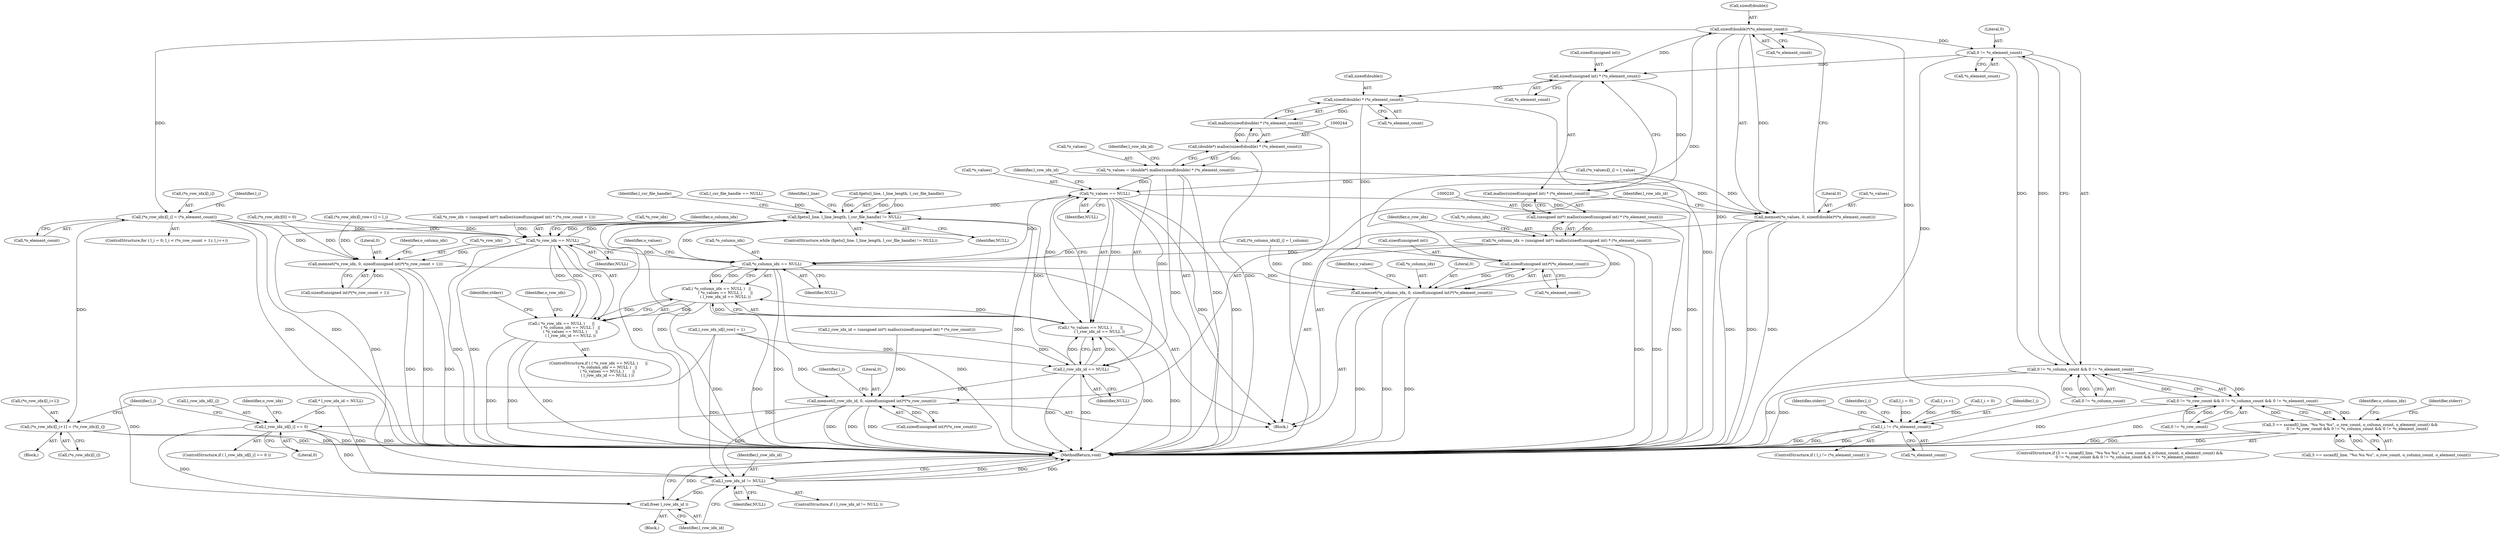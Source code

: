 digraph "0_libxsmm_151481489192e6d1997f8bde52c5c425ea41741d@API" {
"1000309" [label="(Call,sizeof(double)*(*o_element_count))"];
"1000300" [label="(Call,sizeof(unsigned int)*(*o_element_count))"];
"1000246" [label="(Call,sizeof(double) * (*o_element_count))"];
"1000222" [label="(Call,sizeof(unsigned int) * (*o_element_count))"];
"1000309" [label="(Call,sizeof(double)*(*o_element_count))"];
"1000211" [label="(Call,0 != *o_element_count)"];
"1000206" [label="(Call,0 != *o_column_count && 0 != *o_element_count)"];
"1000201" [label="(Call,0 != *o_row_count && 0 != *o_column_count && 0 != *o_element_count)"];
"1000192" [label="(Call,3 == sscanf(l_line, \"%u %u %u\", o_row_count, o_column_count, o_element_count) &&\n            0 != *o_row_count && 0 != *o_column_count && 0 != *o_element_count)"];
"1000221" [label="(Call,malloc(sizeof(unsigned int) * (*o_element_count)))"];
"1000219" [label="(Call,(unsigned int*) malloc(sizeof(unsigned int) * (*o_element_count)))"];
"1000216" [label="(Call,*o_column_idx = (unsigned int*) malloc(sizeof(unsigned int) * (*o_element_count)))"];
"1000268" [label="(Call,*o_column_idx == NULL)"];
"1000159" [label="(Call,fgets(l_line, l_line_length, l_csr_file_handle) != NULL)"];
"1000263" [label="(Call,*o_row_idx == NULL)"];
"1000262" [label="(Call,( *o_row_idx == NULL )      ||\n               ( *o_column_idx == NULL )   ||\n               ( *o_values == NULL )       ||\n               ( l_row_idx_id == NULL ))"];
"1000285" [label="(Call,memset(*o_row_idx, 0, sizeof(unsigned int)*(*o_row_count + 1)))"];
"1000454" [label="(Call,l_row_idx_id != NULL)"];
"1000458" [label="(Call,free( l_row_idx_id ))"];
"1000267" [label="(Call,( *o_column_idx == NULL )   ||\n               ( *o_values == NULL )       ||\n               ( l_row_idx_id == NULL ))"];
"1000273" [label="(Call,*o_values == NULL)"];
"1000272" [label="(Call,( *o_values == NULL )       ||\n               ( l_row_idx_id == NULL ))"];
"1000277" [label="(Call,l_row_idx_id == NULL)"];
"1000314" [label="(Call,memset(l_row_idx_id, 0, sizeof(unsigned int)*(*o_row_count)))"];
"1000436" [label="(Call,l_row_idx_id[l_i] == 0)"];
"1000305" [label="(Call,memset(*o_values, 0, sizeof(double)*(*o_element_count)))"];
"1000296" [label="(Call,memset(*o_column_idx, 0, sizeof(unsigned int)*(*o_element_count)))"];
"1000245" [label="(Call,malloc(sizeof(double) * (*o_element_count)))"];
"1000243" [label="(Call,(double*) malloc(sizeof(double) * (*o_element_count)))"];
"1000240" [label="(Call,*o_values = (double*) malloc(sizeof(double) * (*o_element_count)))"];
"1000334" [label="(Call,(*o_row_idx)[l_i] = (*o_element_count))"];
"1000442" [label="(Call,(*o_row_idx)[l_i+1] = (*o_row_idx)[l_i])"];
"1000415" [label="(Call,l_i != (*o_element_count))"];
"1000249" [label="(Call,*o_element_count)"];
"1000453" [label="(ControlStructure,if ( l_row_idx_id != NULL ))"];
"1000274" [label="(Call,*o_values)"];
"1000391" [label="(Call,(*o_values)[l_i] = l_value)"];
"1000308" [label="(Literal,0)"];
"1000243" [label="(Call,(double*) malloc(sizeof(double) * (*o_element_count)))"];
"1000288" [label="(Literal,0)"];
"1000298" [label="(Identifier,o_column_idx)"];
"1000286" [label="(Call,*o_row_idx)"];
"1000449" [label="(Call,(*o_row_idx)[l_i])"];
"1000207" [label="(Call,0 != *o_column_count)"];
"1000191" [label="(ControlStructure,if (3 == sscanf(l_line, \"%u %u %u\", o_row_count, o_column_count, o_element_count) &&\n            0 != *o_row_count && 0 != *o_column_count && 0 != *o_element_count))"];
"1000137" [label="(Call,* l_row_idx_id = NULL)"];
"1000158" [label="(ControlStructure,while (fgets(l_line, l_line_length, l_csr_file_handle) != NULL))"];
"1000415" [label="(Call,l_i != (*o_element_count))"];
"1000218" [label="(Identifier,o_column_idx)"];
"1000271" [label="(Identifier,NULL)"];
"1000436" [label="(Call,l_row_idx_id[l_i] == 0)"];
"1000309" [label="(Call,sizeof(double)*(*o_element_count))"];
"1000314" [label="(Call,memset(l_row_idx_id, 0, sizeof(unsigned int)*(*o_row_count)))"];
"1000285" [label="(Call,memset(*o_row_idx, 0, sizeof(unsigned int)*(*o_row_count + 1)))"];
"1000433" [label="(Identifier,l_i)"];
"1000307" [label="(Identifier,o_values)"];
"1000206" [label="(Call,0 != *o_column_count && 0 != *o_element_count)"];
"1000437" [label="(Call,l_row_idx_id[l_i])"];
"1000277" [label="(Call,l_row_idx_id == NULL)"];
"1000455" [label="(Identifier,l_row_idx_id)"];
"1000454" [label="(Call,l_row_idx_id != NULL)"];
"1000421" [label="(Identifier,stderr)"];
"1000435" [label="(ControlStructure,if ( l_row_idx_id[l_i] == 0 ))"];
"1000356" [label="(Identifier,stderr)"];
"1000297" [label="(Call,*o_column_idx)"];
"1000266" [label="(Identifier,NULL)"];
"1000275" [label="(Identifier,o_values)"];
"1000212" [label="(Literal,0)"];
"1000413" [label="(Identifier,l_csr_file_handle)"];
"1000322" [label="(ControlStructure,for ( l_i = 0; l_i < (*o_row_count + 1); l_i++))"];
"1000150" [label="(Call,l_csr_file_handle == NULL)"];
"1000459" [label="(Identifier,l_row_idx_id)"];
"1000227" [label="(Call,*o_row_idx = (unsigned int*) malloc(sizeof(unsigned int) * (*o_row_count + 1)))"];
"1000216" [label="(Call,*o_column_idx = (unsigned int*) malloc(sizeof(unsigned int) * (*o_element_count)))"];
"1000159" [label="(Call,fgets(l_line, l_line_length, l_csr_file_handle) != NULL)"];
"1000246" [label="(Call,sizeof(double) * (*o_element_count))"];
"1000222" [label="(Call,sizeof(unsigned int) * (*o_element_count))"];
"1000217" [label="(Call,*o_column_idx)"];
"1000201" [label="(Call,0 != *o_row_count && 0 != *o_column_count && 0 != *o_element_count)"];
"1000169" [label="(Identifier,l_line)"];
"1000164" [label="(Identifier,NULL)"];
"1000160" [label="(Call,fgets(l_line, l_line_length, l_csr_file_handle))"];
"1000417" [label="(Call,*o_element_count)"];
"1000324" [label="(Identifier,l_i)"];
"1000268" [label="(Call,*o_column_idx == NULL)"];
"1000385" [label="(Call,(*o_column_idx)[l_i] = l_column)"];
"1000312" [label="(Call,*o_element_count)"];
"1000443" [label="(Call,(*o_row_idx)[l_i+1])"];
"1000279" [label="(Identifier,NULL)"];
"1000221" [label="(Call,malloc(sizeof(unsigned int) * (*o_element_count)))"];
"1000315" [label="(Identifier,l_row_idx_id)"];
"1000299" [label="(Literal,0)"];
"1000264" [label="(Call,*o_row_idx)"];
"1000270" [label="(Identifier,o_column_idx)"];
"1000426" [label="(Identifier,l_i)"];
"1000240" [label="(Call,*o_values = (double*) malloc(sizeof(double) * (*o_element_count)))"];
"1000141" [label="(Call,l_i = 0)"];
"1000193" [label="(Call,3 == sscanf(l_line, \"%u %u %u\", o_row_count, o_column_count, o_element_count))"];
"1000276" [label="(Identifier,NULL)"];
"1000300" [label="(Call,sizeof(unsigned int)*(*o_element_count))"];
"1000457" [label="(Block,)"];
"1000211" [label="(Call,0 != *o_element_count)"];
"1000263" [label="(Call,*o_row_idx == NULL)"];
"1000272" [label="(Call,( *o_values == NULL )       ||\n               ( l_row_idx_id == NULL ))"];
"1000241" [label="(Call,*o_values)"];
"1000335" [label="(Call,(*o_row_idx)[l_i])"];
"1000192" [label="(Call,3 == sscanf(l_line, \"%u %u %u\", o_row_count, o_column_count, o_element_count) &&\n            0 != *o_row_count && 0 != *o_column_count && 0 != *o_element_count)"];
"1000310" [label="(Call,sizeof(double))"];
"1000334" [label="(Call,(*o_row_idx)[l_i] = (*o_element_count))"];
"1000317" [label="(Call,sizeof(unsigned int)*(*o_row_count))"];
"1000442" [label="(Call,(*o_row_idx)[l_i+1] = (*o_row_idx)[l_i])"];
"1000252" [label="(Identifier,l_row_idx_id)"];
"1000296" [label="(Call,memset(*o_column_idx, 0, sizeof(unsigned int)*(*o_element_count)))"];
"1000316" [label="(Literal,0)"];
"1000397" [label="(Call,l_i++)"];
"1000202" [label="(Call,0 != *o_row_count)"];
"1000460" [label="(MethodReturn,void)"];
"1000399" [label="(Call,l_row_idx_id[l_row] = 1)"];
"1000305" [label="(Call,memset(*o_values, 0, sizeof(double)*(*o_element_count)))"];
"1000456" [label="(Identifier,NULL)"];
"1000247" [label="(Call,sizeof(double))"];
"1000219" [label="(Call,(unsigned int*) malloc(sizeof(unsigned int) * (*o_element_count)))"];
"1000267" [label="(Call,( *o_column_idx == NULL )   ||\n               ( *o_values == NULL )       ||\n               ( l_row_idx_id == NULL ))"];
"1000223" [label="(Call,sizeof(unsigned int))"];
"1000303" [label="(Call,*o_element_count)"];
"1000278" [label="(Identifier,l_row_idx_id)"];
"1000347" [label="(Call,l_i = 0)"];
"1000251" [label="(Call,l_row_idx_id = (unsigned int*) malloc(sizeof(unsigned int) * (*o_row_count)))"];
"1000333" [label="(Identifier,l_i)"];
"1000225" [label="(Call,*o_element_count)"];
"1000213" [label="(Call,*o_element_count)"];
"1000440" [label="(Literal,0)"];
"1000262" [label="(Call,( *o_row_idx == NULL )      ||\n               ( *o_column_idx == NULL )   ||\n               ( *o_values == NULL )       ||\n               ( l_row_idx_id == NULL ))"];
"1000301" [label="(Call,sizeof(unsigned int))"];
"1000441" [label="(Block,)"];
"1000306" [label="(Call,*o_values)"];
"1000269" [label="(Call,*o_column_idx)"];
"1000282" [label="(Identifier,stderr)"];
"1000287" [label="(Identifier,o_row_idx)"];
"1000339" [label="(Call,*o_element_count)"];
"1000273" [label="(Call,*o_values == NULL)"];
"1000289" [label="(Call,sizeof(unsigned int)*(*o_row_count + 1))"];
"1000445" [label="(Identifier,o_row_idx)"];
"1000458" [label="(Call,free( l_row_idx_id ))"];
"1000414" [label="(ControlStructure,if ( l_i != (*o_element_count) ))"];
"1000261" [label="(ControlStructure,if ( ( *o_row_idx == NULL )      ||\n               ( *o_column_idx == NULL )   ||\n               ( *o_values == NULL )       ||\n               ( l_row_idx_id == NULL ) ))"];
"1000404" [label="(Call,(*o_row_idx)[l_row+1] = l_i)"];
"1000341" [label="(Call,(*o_row_idx)[0] = 0)"];
"1000245" [label="(Call,malloc(sizeof(double) * (*o_element_count)))"];
"1000416" [label="(Identifier,l_i)"];
"1000215" [label="(Block,)"];
"1000229" [label="(Identifier,o_row_idx)"];
"1000309" -> "1000305"  [label="AST: "];
"1000309" -> "1000312"  [label="CFG: "];
"1000310" -> "1000309"  [label="AST: "];
"1000312" -> "1000309"  [label="AST: "];
"1000305" -> "1000309"  [label="CFG: "];
"1000309" -> "1000460"  [label="DDG: "];
"1000309" -> "1000211"  [label="DDG: "];
"1000309" -> "1000222"  [label="DDG: "];
"1000309" -> "1000305"  [label="DDG: "];
"1000300" -> "1000309"  [label="DDG: "];
"1000309" -> "1000334"  [label="DDG: "];
"1000309" -> "1000415"  [label="DDG: "];
"1000300" -> "1000296"  [label="AST: "];
"1000300" -> "1000303"  [label="CFG: "];
"1000301" -> "1000300"  [label="AST: "];
"1000303" -> "1000300"  [label="AST: "];
"1000296" -> "1000300"  [label="CFG: "];
"1000300" -> "1000296"  [label="DDG: "];
"1000246" -> "1000300"  [label="DDG: "];
"1000246" -> "1000245"  [label="AST: "];
"1000246" -> "1000249"  [label="CFG: "];
"1000247" -> "1000246"  [label="AST: "];
"1000249" -> "1000246"  [label="AST: "];
"1000245" -> "1000246"  [label="CFG: "];
"1000246" -> "1000460"  [label="DDG: "];
"1000246" -> "1000245"  [label="DDG: "];
"1000222" -> "1000246"  [label="DDG: "];
"1000222" -> "1000221"  [label="AST: "];
"1000222" -> "1000225"  [label="CFG: "];
"1000223" -> "1000222"  [label="AST: "];
"1000225" -> "1000222"  [label="AST: "];
"1000221" -> "1000222"  [label="CFG: "];
"1000222" -> "1000221"  [label="DDG: "];
"1000211" -> "1000222"  [label="DDG: "];
"1000211" -> "1000206"  [label="AST: "];
"1000211" -> "1000213"  [label="CFG: "];
"1000212" -> "1000211"  [label="AST: "];
"1000213" -> "1000211"  [label="AST: "];
"1000206" -> "1000211"  [label="CFG: "];
"1000211" -> "1000460"  [label="DDG: "];
"1000211" -> "1000206"  [label="DDG: "];
"1000211" -> "1000206"  [label="DDG: "];
"1000206" -> "1000201"  [label="AST: "];
"1000206" -> "1000207"  [label="CFG: "];
"1000207" -> "1000206"  [label="AST: "];
"1000201" -> "1000206"  [label="CFG: "];
"1000206" -> "1000460"  [label="DDG: "];
"1000206" -> "1000460"  [label="DDG: "];
"1000206" -> "1000201"  [label="DDG: "];
"1000206" -> "1000201"  [label="DDG: "];
"1000207" -> "1000206"  [label="DDG: "];
"1000207" -> "1000206"  [label="DDG: "];
"1000201" -> "1000192"  [label="AST: "];
"1000201" -> "1000202"  [label="CFG: "];
"1000202" -> "1000201"  [label="AST: "];
"1000192" -> "1000201"  [label="CFG: "];
"1000201" -> "1000460"  [label="DDG: "];
"1000201" -> "1000460"  [label="DDG: "];
"1000201" -> "1000192"  [label="DDG: "];
"1000201" -> "1000192"  [label="DDG: "];
"1000202" -> "1000201"  [label="DDG: "];
"1000202" -> "1000201"  [label="DDG: "];
"1000192" -> "1000191"  [label="AST: "];
"1000192" -> "1000193"  [label="CFG: "];
"1000193" -> "1000192"  [label="AST: "];
"1000218" -> "1000192"  [label="CFG: "];
"1000356" -> "1000192"  [label="CFG: "];
"1000192" -> "1000460"  [label="DDG: "];
"1000192" -> "1000460"  [label="DDG: "];
"1000192" -> "1000460"  [label="DDG: "];
"1000193" -> "1000192"  [label="DDG: "];
"1000193" -> "1000192"  [label="DDG: "];
"1000221" -> "1000219"  [label="AST: "];
"1000219" -> "1000221"  [label="CFG: "];
"1000221" -> "1000460"  [label="DDG: "];
"1000221" -> "1000219"  [label="DDG: "];
"1000219" -> "1000216"  [label="AST: "];
"1000220" -> "1000219"  [label="AST: "];
"1000216" -> "1000219"  [label="CFG: "];
"1000219" -> "1000460"  [label="DDG: "];
"1000219" -> "1000216"  [label="DDG: "];
"1000216" -> "1000215"  [label="AST: "];
"1000217" -> "1000216"  [label="AST: "];
"1000229" -> "1000216"  [label="CFG: "];
"1000216" -> "1000460"  [label="DDG: "];
"1000216" -> "1000460"  [label="DDG: "];
"1000216" -> "1000268"  [label="DDG: "];
"1000216" -> "1000296"  [label="DDG: "];
"1000268" -> "1000267"  [label="AST: "];
"1000268" -> "1000271"  [label="CFG: "];
"1000269" -> "1000268"  [label="AST: "];
"1000271" -> "1000268"  [label="AST: "];
"1000275" -> "1000268"  [label="CFG: "];
"1000267" -> "1000268"  [label="CFG: "];
"1000268" -> "1000460"  [label="DDG: "];
"1000268" -> "1000460"  [label="DDG: "];
"1000268" -> "1000159"  [label="DDG: "];
"1000268" -> "1000267"  [label="DDG: "];
"1000268" -> "1000267"  [label="DDG: "];
"1000385" -> "1000268"  [label="DDG: "];
"1000263" -> "1000268"  [label="DDG: "];
"1000268" -> "1000273"  [label="DDG: "];
"1000268" -> "1000296"  [label="DDG: "];
"1000159" -> "1000158"  [label="AST: "];
"1000159" -> "1000164"  [label="CFG: "];
"1000160" -> "1000159"  [label="AST: "];
"1000164" -> "1000159"  [label="AST: "];
"1000169" -> "1000159"  [label="CFG: "];
"1000413" -> "1000159"  [label="CFG: "];
"1000159" -> "1000460"  [label="DDG: "];
"1000159" -> "1000460"  [label="DDG: "];
"1000159" -> "1000460"  [label="DDG: "];
"1000160" -> "1000159"  [label="DDG: "];
"1000160" -> "1000159"  [label="DDG: "];
"1000160" -> "1000159"  [label="DDG: "];
"1000150" -> "1000159"  [label="DDG: "];
"1000263" -> "1000159"  [label="DDG: "];
"1000273" -> "1000159"  [label="DDG: "];
"1000277" -> "1000159"  [label="DDG: "];
"1000159" -> "1000263"  [label="DDG: "];
"1000159" -> "1000454"  [label="DDG: "];
"1000263" -> "1000262"  [label="AST: "];
"1000263" -> "1000266"  [label="CFG: "];
"1000264" -> "1000263"  [label="AST: "];
"1000266" -> "1000263"  [label="AST: "];
"1000270" -> "1000263"  [label="CFG: "];
"1000262" -> "1000263"  [label="CFG: "];
"1000263" -> "1000460"  [label="DDG: "];
"1000263" -> "1000460"  [label="DDG: "];
"1000263" -> "1000262"  [label="DDG: "];
"1000263" -> "1000262"  [label="DDG: "];
"1000404" -> "1000263"  [label="DDG: "];
"1000227" -> "1000263"  [label="DDG: "];
"1000341" -> "1000263"  [label="DDG: "];
"1000334" -> "1000263"  [label="DDG: "];
"1000263" -> "1000285"  [label="DDG: "];
"1000262" -> "1000261"  [label="AST: "];
"1000262" -> "1000267"  [label="CFG: "];
"1000267" -> "1000262"  [label="AST: "];
"1000282" -> "1000262"  [label="CFG: "];
"1000287" -> "1000262"  [label="CFG: "];
"1000262" -> "1000460"  [label="DDG: "];
"1000262" -> "1000460"  [label="DDG: "];
"1000262" -> "1000460"  [label="DDG: "];
"1000267" -> "1000262"  [label="DDG: "];
"1000267" -> "1000262"  [label="DDG: "];
"1000285" -> "1000215"  [label="AST: "];
"1000285" -> "1000289"  [label="CFG: "];
"1000286" -> "1000285"  [label="AST: "];
"1000288" -> "1000285"  [label="AST: "];
"1000289" -> "1000285"  [label="AST: "];
"1000298" -> "1000285"  [label="CFG: "];
"1000285" -> "1000460"  [label="DDG: "];
"1000285" -> "1000460"  [label="DDG: "];
"1000285" -> "1000460"  [label="DDG: "];
"1000404" -> "1000285"  [label="DDG: "];
"1000341" -> "1000285"  [label="DDG: "];
"1000334" -> "1000285"  [label="DDG: "];
"1000289" -> "1000285"  [label="DDG: "];
"1000454" -> "1000453"  [label="AST: "];
"1000454" -> "1000456"  [label="CFG: "];
"1000455" -> "1000454"  [label="AST: "];
"1000456" -> "1000454"  [label="AST: "];
"1000459" -> "1000454"  [label="CFG: "];
"1000460" -> "1000454"  [label="CFG: "];
"1000454" -> "1000460"  [label="DDG: "];
"1000454" -> "1000460"  [label="DDG: "];
"1000454" -> "1000460"  [label="DDG: "];
"1000314" -> "1000454"  [label="DDG: "];
"1000436" -> "1000454"  [label="DDG: "];
"1000399" -> "1000454"  [label="DDG: "];
"1000137" -> "1000454"  [label="DDG: "];
"1000454" -> "1000458"  [label="DDG: "];
"1000458" -> "1000457"  [label="AST: "];
"1000458" -> "1000459"  [label="CFG: "];
"1000459" -> "1000458"  [label="AST: "];
"1000460" -> "1000458"  [label="CFG: "];
"1000458" -> "1000460"  [label="DDG: "];
"1000436" -> "1000458"  [label="DDG: "];
"1000399" -> "1000458"  [label="DDG: "];
"1000267" -> "1000272"  [label="CFG: "];
"1000272" -> "1000267"  [label="AST: "];
"1000267" -> "1000460"  [label="DDG: "];
"1000267" -> "1000460"  [label="DDG: "];
"1000272" -> "1000267"  [label="DDG: "];
"1000272" -> "1000267"  [label="DDG: "];
"1000273" -> "1000272"  [label="AST: "];
"1000273" -> "1000276"  [label="CFG: "];
"1000274" -> "1000273"  [label="AST: "];
"1000276" -> "1000273"  [label="AST: "];
"1000278" -> "1000273"  [label="CFG: "];
"1000272" -> "1000273"  [label="CFG: "];
"1000273" -> "1000460"  [label="DDG: "];
"1000273" -> "1000460"  [label="DDG: "];
"1000273" -> "1000272"  [label="DDG: "];
"1000273" -> "1000272"  [label="DDG: "];
"1000391" -> "1000273"  [label="DDG: "];
"1000240" -> "1000273"  [label="DDG: "];
"1000273" -> "1000277"  [label="DDG: "];
"1000273" -> "1000305"  [label="DDG: "];
"1000272" -> "1000277"  [label="CFG: "];
"1000277" -> "1000272"  [label="AST: "];
"1000272" -> "1000460"  [label="DDG: "];
"1000272" -> "1000460"  [label="DDG: "];
"1000277" -> "1000272"  [label="DDG: "];
"1000277" -> "1000272"  [label="DDG: "];
"1000277" -> "1000279"  [label="CFG: "];
"1000278" -> "1000277"  [label="AST: "];
"1000279" -> "1000277"  [label="AST: "];
"1000277" -> "1000460"  [label="DDG: "];
"1000277" -> "1000460"  [label="DDG: "];
"1000251" -> "1000277"  [label="DDG: "];
"1000399" -> "1000277"  [label="DDG: "];
"1000277" -> "1000314"  [label="DDG: "];
"1000314" -> "1000215"  [label="AST: "];
"1000314" -> "1000317"  [label="CFG: "];
"1000315" -> "1000314"  [label="AST: "];
"1000316" -> "1000314"  [label="AST: "];
"1000317" -> "1000314"  [label="AST: "];
"1000324" -> "1000314"  [label="CFG: "];
"1000314" -> "1000460"  [label="DDG: "];
"1000314" -> "1000460"  [label="DDG: "];
"1000314" -> "1000460"  [label="DDG: "];
"1000251" -> "1000314"  [label="DDG: "];
"1000399" -> "1000314"  [label="DDG: "];
"1000317" -> "1000314"  [label="DDG: "];
"1000314" -> "1000436"  [label="DDG: "];
"1000436" -> "1000435"  [label="AST: "];
"1000436" -> "1000440"  [label="CFG: "];
"1000437" -> "1000436"  [label="AST: "];
"1000440" -> "1000436"  [label="AST: "];
"1000445" -> "1000436"  [label="CFG: "];
"1000433" -> "1000436"  [label="CFG: "];
"1000436" -> "1000460"  [label="DDG: "];
"1000436" -> "1000460"  [label="DDG: "];
"1000137" -> "1000436"  [label="DDG: "];
"1000305" -> "1000215"  [label="AST: "];
"1000306" -> "1000305"  [label="AST: "];
"1000308" -> "1000305"  [label="AST: "];
"1000315" -> "1000305"  [label="CFG: "];
"1000305" -> "1000460"  [label="DDG: "];
"1000305" -> "1000460"  [label="DDG: "];
"1000305" -> "1000460"  [label="DDG: "];
"1000391" -> "1000305"  [label="DDG: "];
"1000240" -> "1000305"  [label="DDG: "];
"1000296" -> "1000215"  [label="AST: "];
"1000297" -> "1000296"  [label="AST: "];
"1000299" -> "1000296"  [label="AST: "];
"1000307" -> "1000296"  [label="CFG: "];
"1000296" -> "1000460"  [label="DDG: "];
"1000296" -> "1000460"  [label="DDG: "];
"1000296" -> "1000460"  [label="DDG: "];
"1000385" -> "1000296"  [label="DDG: "];
"1000245" -> "1000243"  [label="AST: "];
"1000243" -> "1000245"  [label="CFG: "];
"1000245" -> "1000460"  [label="DDG: "];
"1000245" -> "1000243"  [label="DDG: "];
"1000243" -> "1000240"  [label="AST: "];
"1000244" -> "1000243"  [label="AST: "];
"1000240" -> "1000243"  [label="CFG: "];
"1000243" -> "1000460"  [label="DDG: "];
"1000243" -> "1000240"  [label="DDG: "];
"1000240" -> "1000215"  [label="AST: "];
"1000241" -> "1000240"  [label="AST: "];
"1000252" -> "1000240"  [label="CFG: "];
"1000240" -> "1000460"  [label="DDG: "];
"1000240" -> "1000460"  [label="DDG: "];
"1000334" -> "1000322"  [label="AST: "];
"1000334" -> "1000339"  [label="CFG: "];
"1000335" -> "1000334"  [label="AST: "];
"1000339" -> "1000334"  [label="AST: "];
"1000333" -> "1000334"  [label="CFG: "];
"1000334" -> "1000460"  [label="DDG: "];
"1000334" -> "1000460"  [label="DDG: "];
"1000334" -> "1000442"  [label="DDG: "];
"1000442" -> "1000441"  [label="AST: "];
"1000442" -> "1000449"  [label="CFG: "];
"1000443" -> "1000442"  [label="AST: "];
"1000449" -> "1000442"  [label="AST: "];
"1000433" -> "1000442"  [label="CFG: "];
"1000442" -> "1000460"  [label="DDG: "];
"1000442" -> "1000460"  [label="DDG: "];
"1000415" -> "1000414"  [label="AST: "];
"1000415" -> "1000417"  [label="CFG: "];
"1000416" -> "1000415"  [label="AST: "];
"1000417" -> "1000415"  [label="AST: "];
"1000421" -> "1000415"  [label="CFG: "];
"1000426" -> "1000415"  [label="CFG: "];
"1000415" -> "1000460"  [label="DDG: "];
"1000415" -> "1000460"  [label="DDG: "];
"1000415" -> "1000460"  [label="DDG: "];
"1000141" -> "1000415"  [label="DDG: "];
"1000347" -> "1000415"  [label="DDG: "];
"1000397" -> "1000415"  [label="DDG: "];
}
